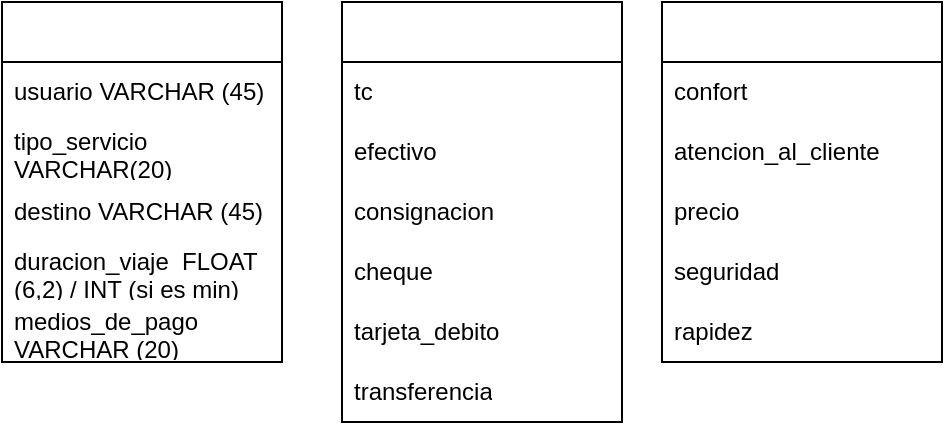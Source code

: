<mxfile version="21.6.6" type="github">
  <diagram id="R2lEEEUBdFMjLlhIrx00" name="Page-1">
    <mxGraphModel dx="503" dy="222" grid="1" gridSize="10" guides="1" tooltips="1" connect="1" arrows="1" fold="1" page="1" pageScale="1" pageWidth="850" pageHeight="1100" math="0" shadow="0" extFonts="Permanent Marker^https://fonts.googleapis.com/css?family=Permanent+Marker">
      <root>
        <mxCell id="0" />
        <mxCell id="1" parent="0" />
        <mxCell id="FhP7VVIVGaoHbz3V_LO1-1" value="" style="swimlane;fontStyle=0;childLayout=stackLayout;horizontal=1;startSize=30;horizontalStack=0;resizeParent=1;resizeParentMax=0;resizeLast=0;collapsible=1;marginBottom=0;whiteSpace=wrap;html=1;" vertex="1" parent="1">
          <mxGeometry x="40" y="40" width="140" height="180" as="geometry" />
        </mxCell>
        <mxCell id="FhP7VVIVGaoHbz3V_LO1-2" value="usuario VARCHAR (45)" style="text;strokeColor=none;fillColor=none;align=left;verticalAlign=middle;spacingLeft=4;spacingRight=4;overflow=hidden;points=[[0,0.5],[1,0.5]];portConstraint=eastwest;rotatable=0;whiteSpace=wrap;html=1;" vertex="1" parent="FhP7VVIVGaoHbz3V_LO1-1">
          <mxGeometry y="30" width="140" height="30" as="geometry" />
        </mxCell>
        <mxCell id="FhP7VVIVGaoHbz3V_LO1-3" value="tipo_servicio VARCHAR(20)" style="text;strokeColor=none;fillColor=none;align=left;verticalAlign=middle;spacingLeft=4;spacingRight=4;overflow=hidden;points=[[0,0.5],[1,0.5]];portConstraint=eastwest;rotatable=0;whiteSpace=wrap;html=1;" vertex="1" parent="FhP7VVIVGaoHbz3V_LO1-1">
          <mxGeometry y="60" width="140" height="30" as="geometry" />
        </mxCell>
        <mxCell id="FhP7VVIVGaoHbz3V_LO1-11" value="destino VARCHAR (45)" style="text;strokeColor=none;fillColor=none;align=left;verticalAlign=middle;spacingLeft=4;spacingRight=4;overflow=hidden;points=[[0,0.5],[1,0.5]];portConstraint=eastwest;rotatable=0;whiteSpace=wrap;html=1;" vertex="1" parent="FhP7VVIVGaoHbz3V_LO1-1">
          <mxGeometry y="90" width="140" height="30" as="geometry" />
        </mxCell>
        <mxCell id="FhP7VVIVGaoHbz3V_LO1-12" value="duracion_viaje&amp;nbsp; FLOAT (6,2) / INT (si es min)" style="text;strokeColor=none;fillColor=none;align=left;verticalAlign=middle;spacingLeft=4;spacingRight=4;overflow=hidden;points=[[0,0.5],[1,0.5]];portConstraint=eastwest;rotatable=0;whiteSpace=wrap;html=1;" vertex="1" parent="FhP7VVIVGaoHbz3V_LO1-1">
          <mxGeometry y="120" width="140" height="30" as="geometry" />
        </mxCell>
        <mxCell id="FhP7VVIVGaoHbz3V_LO1-13" value="medios_de_pago VARCHAR (20)&amp;nbsp;" style="text;strokeColor=none;fillColor=none;align=left;verticalAlign=middle;spacingLeft=4;spacingRight=4;overflow=hidden;points=[[0,0.5],[1,0.5]];portConstraint=eastwest;rotatable=0;whiteSpace=wrap;html=1;" vertex="1" parent="FhP7VVIVGaoHbz3V_LO1-1">
          <mxGeometry y="150" width="140" height="30" as="geometry" />
        </mxCell>
        <mxCell id="FhP7VVIVGaoHbz3V_LO1-14" value="" style="swimlane;fontStyle=0;childLayout=stackLayout;horizontal=1;startSize=30;horizontalStack=0;resizeParent=1;resizeParentMax=0;resizeLast=0;collapsible=1;marginBottom=0;whiteSpace=wrap;html=1;" vertex="1" parent="1">
          <mxGeometry x="210" y="40" width="140" height="210" as="geometry" />
        </mxCell>
        <mxCell id="FhP7VVIVGaoHbz3V_LO1-15" value="tc" style="text;strokeColor=none;fillColor=none;align=left;verticalAlign=middle;spacingLeft=4;spacingRight=4;overflow=hidden;points=[[0,0.5],[1,0.5]];portConstraint=eastwest;rotatable=0;whiteSpace=wrap;html=1;" vertex="1" parent="FhP7VVIVGaoHbz3V_LO1-14">
          <mxGeometry y="30" width="140" height="30" as="geometry" />
        </mxCell>
        <mxCell id="FhP7VVIVGaoHbz3V_LO1-16" value="efectivo" style="text;strokeColor=none;fillColor=none;align=left;verticalAlign=middle;spacingLeft=4;spacingRight=4;overflow=hidden;points=[[0,0.5],[1,0.5]];portConstraint=eastwest;rotatable=0;whiteSpace=wrap;html=1;" vertex="1" parent="FhP7VVIVGaoHbz3V_LO1-14">
          <mxGeometry y="60" width="140" height="30" as="geometry" />
        </mxCell>
        <mxCell id="FhP7VVIVGaoHbz3V_LO1-17" value="consignacion" style="text;strokeColor=none;fillColor=none;align=left;verticalAlign=middle;spacingLeft=4;spacingRight=4;overflow=hidden;points=[[0,0.5],[1,0.5]];portConstraint=eastwest;rotatable=0;whiteSpace=wrap;html=1;" vertex="1" parent="FhP7VVIVGaoHbz3V_LO1-14">
          <mxGeometry y="90" width="140" height="30" as="geometry" />
        </mxCell>
        <mxCell id="FhP7VVIVGaoHbz3V_LO1-18" value="cheque" style="text;strokeColor=none;fillColor=none;align=left;verticalAlign=middle;spacingLeft=4;spacingRight=4;overflow=hidden;points=[[0,0.5],[1,0.5]];portConstraint=eastwest;rotatable=0;whiteSpace=wrap;html=1;" vertex="1" parent="FhP7VVIVGaoHbz3V_LO1-14">
          <mxGeometry y="120" width="140" height="30" as="geometry" />
        </mxCell>
        <mxCell id="FhP7VVIVGaoHbz3V_LO1-20" value="tarjeta_debito" style="text;strokeColor=none;fillColor=none;align=left;verticalAlign=middle;spacingLeft=4;spacingRight=4;overflow=hidden;points=[[0,0.5],[1,0.5]];portConstraint=eastwest;rotatable=0;whiteSpace=wrap;html=1;" vertex="1" parent="FhP7VVIVGaoHbz3V_LO1-14">
          <mxGeometry y="150" width="140" height="30" as="geometry" />
        </mxCell>
        <mxCell id="FhP7VVIVGaoHbz3V_LO1-21" value="transferencia" style="text;strokeColor=none;fillColor=none;align=left;verticalAlign=middle;spacingLeft=4;spacingRight=4;overflow=hidden;points=[[0,0.5],[1,0.5]];portConstraint=eastwest;rotatable=0;whiteSpace=wrap;html=1;" vertex="1" parent="FhP7VVIVGaoHbz3V_LO1-14">
          <mxGeometry y="180" width="140" height="30" as="geometry" />
        </mxCell>
        <mxCell id="FhP7VVIVGaoHbz3V_LO1-22" value="" style="swimlane;fontStyle=0;childLayout=stackLayout;horizontal=1;startSize=30;horizontalStack=0;resizeParent=1;resizeParentMax=0;resizeLast=0;collapsible=1;marginBottom=0;whiteSpace=wrap;html=1;" vertex="1" parent="1">
          <mxGeometry x="370" y="40" width="140" height="180" as="geometry" />
        </mxCell>
        <mxCell id="FhP7VVIVGaoHbz3V_LO1-23" value="confort" style="text;strokeColor=none;fillColor=none;align=left;verticalAlign=middle;spacingLeft=4;spacingRight=4;overflow=hidden;points=[[0,0.5],[1,0.5]];portConstraint=eastwest;rotatable=0;whiteSpace=wrap;html=1;" vertex="1" parent="FhP7VVIVGaoHbz3V_LO1-22">
          <mxGeometry y="30" width="140" height="30" as="geometry" />
        </mxCell>
        <mxCell id="FhP7VVIVGaoHbz3V_LO1-24" value="atencion_al_cliente" style="text;strokeColor=none;fillColor=none;align=left;verticalAlign=middle;spacingLeft=4;spacingRight=4;overflow=hidden;points=[[0,0.5],[1,0.5]];portConstraint=eastwest;rotatable=0;whiteSpace=wrap;html=1;" vertex="1" parent="FhP7VVIVGaoHbz3V_LO1-22">
          <mxGeometry y="60" width="140" height="30" as="geometry" />
        </mxCell>
        <mxCell id="FhP7VVIVGaoHbz3V_LO1-25" value="precio" style="text;strokeColor=none;fillColor=none;align=left;verticalAlign=middle;spacingLeft=4;spacingRight=4;overflow=hidden;points=[[0,0.5],[1,0.5]];portConstraint=eastwest;rotatable=0;whiteSpace=wrap;html=1;" vertex="1" parent="FhP7VVIVGaoHbz3V_LO1-22">
          <mxGeometry y="90" width="140" height="30" as="geometry" />
        </mxCell>
        <mxCell id="FhP7VVIVGaoHbz3V_LO1-26" value="seguridad" style="text;strokeColor=none;fillColor=none;align=left;verticalAlign=middle;spacingLeft=4;spacingRight=4;overflow=hidden;points=[[0,0.5],[1,0.5]];portConstraint=eastwest;rotatable=0;whiteSpace=wrap;html=1;" vertex="1" parent="FhP7VVIVGaoHbz3V_LO1-22">
          <mxGeometry y="120" width="140" height="30" as="geometry" />
        </mxCell>
        <mxCell id="FhP7VVIVGaoHbz3V_LO1-27" value="rapidez" style="text;strokeColor=none;fillColor=none;align=left;verticalAlign=middle;spacingLeft=4;spacingRight=4;overflow=hidden;points=[[0,0.5],[1,0.5]];portConstraint=eastwest;rotatable=0;whiteSpace=wrap;html=1;" vertex="1" parent="FhP7VVIVGaoHbz3V_LO1-22">
          <mxGeometry y="150" width="140" height="30" as="geometry" />
        </mxCell>
      </root>
    </mxGraphModel>
  </diagram>
</mxfile>
